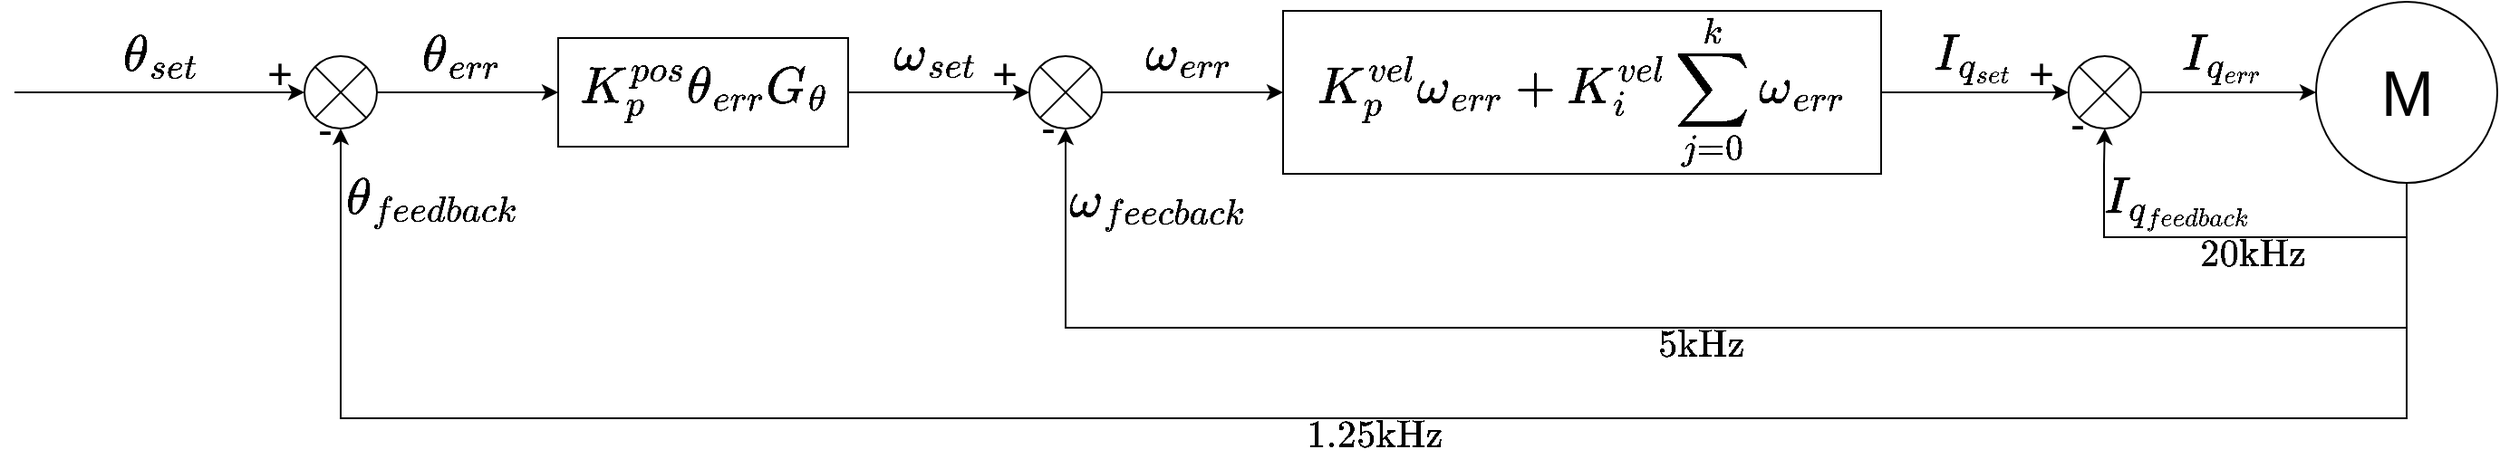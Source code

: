 <mxfile version="24.4.13" type="github">
  <diagram name="第 1 页" id="f8YywHsEjH6FdnHRCllN">
    <mxGraphModel dx="279" dy="192" grid="1" gridSize="10" guides="1" tooltips="1" connect="1" arrows="1" fold="1" page="1" pageScale="1" pageWidth="827" pageHeight="1169" math="1" shadow="0">
      <root>
        <mxCell id="0" />
        <mxCell id="1" parent="0" />
        <mxCell id="HIBAQgxya3U2K_z9rvxj-6" value="&lt;font style=&quot;font-size: 24px;&quot;&gt;$$K_{p}^{vel} \omega_{err} + K_{i}^{vel} \sum_{j = 0}^{k} \omega_{err}$$&lt;/font&gt;" style="rounded=0;whiteSpace=wrap;html=1;" vertex="1" parent="1">
          <mxGeometry x="740" y="255" width="330" height="90" as="geometry" />
        </mxCell>
        <mxCell id="HIBAQgxya3U2K_z9rvxj-3" style="edgeStyle=orthogonalEdgeStyle;rounded=0;orthogonalLoop=1;jettySize=auto;html=1;exitX=1;exitY=0.5;exitDx=0;exitDy=0;entryX=0;entryY=0.5;entryDx=0;entryDy=0;" edge="1" parent="1" source="HIBAQgxya3U2K_z9rvxj-1" target="HIBAQgxya3U2K_z9rvxj-2">
          <mxGeometry relative="1" as="geometry" />
        </mxCell>
        <mxCell id="HIBAQgxya3U2K_z9rvxj-14" value="&lt;font style=&quot;font-size: 24px;&quot;&gt;$$\theta_{err}$$&lt;/font&gt;" style="edgeLabel;html=1;align=center;verticalAlign=middle;resizable=0;points=[];labelBackgroundColor=none;" vertex="1" connectable="0" parent="HIBAQgxya3U2K_z9rvxj-3">
          <mxGeometry x="-0.084" relative="1" as="geometry">
            <mxPoint y="-20" as="offset" />
          </mxGeometry>
        </mxCell>
        <mxCell id="HIBAQgxya3U2K_z9rvxj-1" value="" style="shape=sumEllipse;perimeter=ellipsePerimeter;whiteSpace=wrap;html=1;backgroundOutline=1;" vertex="1" parent="1">
          <mxGeometry x="200" y="280" width="40" height="40" as="geometry" />
        </mxCell>
        <mxCell id="HIBAQgxya3U2K_z9rvxj-5" style="edgeStyle=orthogonalEdgeStyle;rounded=0;orthogonalLoop=1;jettySize=auto;html=1;exitX=1;exitY=0.5;exitDx=0;exitDy=0;entryX=0;entryY=0.5;entryDx=0;entryDy=0;" edge="1" parent="1" source="HIBAQgxya3U2K_z9rvxj-2" target="HIBAQgxya3U2K_z9rvxj-4">
          <mxGeometry relative="1" as="geometry" />
        </mxCell>
        <mxCell id="HIBAQgxya3U2K_z9rvxj-16" value="&lt;font style=&quot;font-size: 24px;&quot;&gt;$$\omega_{set}$$&lt;/font&gt;" style="edgeLabel;html=1;align=center;verticalAlign=middle;resizable=0;points=[];labelBackgroundColor=none;" vertex="1" connectable="0" parent="HIBAQgxya3U2K_z9rvxj-5">
          <mxGeometry x="-0.048" y="1" relative="1" as="geometry">
            <mxPoint y="-19" as="offset" />
          </mxGeometry>
        </mxCell>
        <mxCell id="HIBAQgxya3U2K_z9rvxj-36" value="&lt;font style=&quot;font-size: 24px;&quot;&gt;+&lt;/font&gt;" style="edgeLabel;html=1;align=center;verticalAlign=middle;resizable=0;points=[];labelBackgroundColor=none;" vertex="1" connectable="0" parent="HIBAQgxya3U2K_z9rvxj-5">
          <mxGeometry x="0.72" relative="1" as="geometry">
            <mxPoint y="-10" as="offset" />
          </mxGeometry>
        </mxCell>
        <mxCell id="HIBAQgxya3U2K_z9rvxj-2" value="&lt;font style=&quot;font-size: 24px;&quot;&gt;$$K_{p}^{pos} \theta_{err} G_{\theta}$$&lt;/font&gt;" style="rounded=0;whiteSpace=wrap;html=1;" vertex="1" parent="1">
          <mxGeometry x="340" y="270" width="160" height="60" as="geometry" />
        </mxCell>
        <mxCell id="HIBAQgxya3U2K_z9rvxj-7" style="edgeStyle=orthogonalEdgeStyle;rounded=0;orthogonalLoop=1;jettySize=auto;html=1;exitX=1;exitY=0.5;exitDx=0;exitDy=0;entryX=0;entryY=0.5;entryDx=0;entryDy=0;" edge="1" parent="1" source="HIBAQgxya3U2K_z9rvxj-4" target="HIBAQgxya3U2K_z9rvxj-6">
          <mxGeometry relative="1" as="geometry" />
        </mxCell>
        <mxCell id="HIBAQgxya3U2K_z9rvxj-17" value="&lt;font style=&quot;font-size: 24px;&quot;&gt;$$\omega_{err}$$&lt;/font&gt;" style="edgeLabel;html=1;align=center;verticalAlign=middle;resizable=0;points=[];labelBackgroundColor=none;" vertex="1" connectable="0" parent="HIBAQgxya3U2K_z9rvxj-7">
          <mxGeometry x="-0.069" y="1" relative="1" as="geometry">
            <mxPoint y="-19" as="offset" />
          </mxGeometry>
        </mxCell>
        <mxCell id="HIBAQgxya3U2K_z9rvxj-4" value="" style="shape=sumEllipse;perimeter=ellipsePerimeter;whiteSpace=wrap;html=1;backgroundOutline=1;" vertex="1" parent="1">
          <mxGeometry x="600" y="280" width="40" height="40" as="geometry" />
        </mxCell>
        <mxCell id="HIBAQgxya3U2K_z9rvxj-9" style="edgeStyle=orthogonalEdgeStyle;rounded=0;orthogonalLoop=1;jettySize=auto;html=1;exitX=1;exitY=0.5;exitDx=0;exitDy=0;entryX=0;entryY=0.5;entryDx=0;entryDy=0;" edge="1" parent="1" source="HIBAQgxya3U2K_z9rvxj-6" target="HIBAQgxya3U2K_z9rvxj-8">
          <mxGeometry relative="1" as="geometry" />
        </mxCell>
        <mxCell id="HIBAQgxya3U2K_z9rvxj-18" value="&lt;font style=&quot;font-size: 24px;&quot;&gt;$$I_{q_{set}}$$&lt;/font&gt;" style="edgeLabel;html=1;align=center;verticalAlign=middle;resizable=0;points=[];labelBackgroundColor=none;" vertex="1" connectable="0" parent="HIBAQgxya3U2K_z9rvxj-9">
          <mxGeometry x="-0.02" y="-1" relative="1" as="geometry">
            <mxPoint y="-21" as="offset" />
          </mxGeometry>
        </mxCell>
        <mxCell id="HIBAQgxya3U2K_z9rvxj-38" value="&lt;font style=&quot;font-size: 24px;&quot;&gt;+&lt;/font&gt;" style="edgeLabel;html=1;align=center;verticalAlign=middle;resizable=0;points=[];labelBackgroundColor=none;" vertex="1" connectable="0" parent="HIBAQgxya3U2K_z9rvxj-9">
          <mxGeometry x="0.722" relative="1" as="geometry">
            <mxPoint x="-1" y="-10" as="offset" />
          </mxGeometry>
        </mxCell>
        <mxCell id="HIBAQgxya3U2K_z9rvxj-11" style="edgeStyle=orthogonalEdgeStyle;rounded=0;orthogonalLoop=1;jettySize=auto;html=1;exitX=1;exitY=0.5;exitDx=0;exitDy=0;entryX=0;entryY=0.5;entryDx=0;entryDy=0;" edge="1" parent="1" source="HIBAQgxya3U2K_z9rvxj-8" target="HIBAQgxya3U2K_z9rvxj-10">
          <mxGeometry relative="1" as="geometry" />
        </mxCell>
        <mxCell id="HIBAQgxya3U2K_z9rvxj-19" value="&lt;font style=&quot;font-size: 24px;&quot;&gt;$$I_{q_{err}}$$&lt;/font&gt;" style="edgeLabel;html=1;align=center;verticalAlign=middle;resizable=0;points=[];labelBackgroundColor=none;" vertex="1" connectable="0" parent="HIBAQgxya3U2K_z9rvxj-11">
          <mxGeometry x="-0.082" y="-1" relative="1" as="geometry">
            <mxPoint y="-21" as="offset" />
          </mxGeometry>
        </mxCell>
        <mxCell id="HIBAQgxya3U2K_z9rvxj-8" value="" style="shape=sumEllipse;perimeter=ellipsePerimeter;whiteSpace=wrap;html=1;backgroundOutline=1;" vertex="1" parent="1">
          <mxGeometry x="1173.42" y="280" width="40" height="40" as="geometry" />
        </mxCell>
        <mxCell id="HIBAQgxya3U2K_z9rvxj-20" style="edgeStyle=orthogonalEdgeStyle;rounded=0;orthogonalLoop=1;jettySize=auto;html=1;exitX=0.5;exitY=1;exitDx=0;exitDy=0;entryX=0.5;entryY=1;entryDx=0;entryDy=0;" edge="1" parent="1" source="HIBAQgxya3U2K_z9rvxj-10" target="HIBAQgxya3U2K_z9rvxj-1">
          <mxGeometry relative="1" as="geometry">
            <Array as="points">
              <mxPoint x="1360" y="480" />
              <mxPoint x="220" y="480" />
            </Array>
          </mxGeometry>
        </mxCell>
        <mxCell id="HIBAQgxya3U2K_z9rvxj-26" value="&lt;font style=&quot;font-size: 18px;&quot;&gt;$$1.25\rm{kHz}$$&lt;/font&gt;" style="edgeLabel;html=1;align=center;verticalAlign=middle;resizable=0;points=[];labelBackgroundColor=none;" vertex="1" connectable="0" parent="HIBAQgxya3U2K_z9rvxj-20">
          <mxGeometry x="-0.011" y="1" relative="1" as="geometry">
            <mxPoint x="7" y="9" as="offset" />
          </mxGeometry>
        </mxCell>
        <mxCell id="HIBAQgxya3U2K_z9rvxj-30" value="&lt;font style=&quot;font-size: 24px;&quot;&gt;$$\theta_{feedback}$$&lt;/font&gt;" style="edgeLabel;html=1;align=center;verticalAlign=middle;resizable=0;points=[];labelBackgroundColor=none;" vertex="1" connectable="0" parent="HIBAQgxya3U2K_z9rvxj-20">
          <mxGeometry x="0.887" relative="1" as="geometry">
            <mxPoint x="50" y="-41" as="offset" />
          </mxGeometry>
        </mxCell>
        <mxCell id="HIBAQgxya3U2K_z9rvxj-21" style="edgeStyle=orthogonalEdgeStyle;rounded=0;orthogonalLoop=1;jettySize=auto;html=1;exitX=0.5;exitY=1;exitDx=0;exitDy=0;entryX=0.5;entryY=1;entryDx=0;entryDy=0;" edge="1" parent="1" source="HIBAQgxya3U2K_z9rvxj-10" target="HIBAQgxya3U2K_z9rvxj-4">
          <mxGeometry relative="1" as="geometry">
            <Array as="points">
              <mxPoint x="1360" y="430" />
              <mxPoint x="620" y="430" />
            </Array>
          </mxGeometry>
        </mxCell>
        <mxCell id="HIBAQgxya3U2K_z9rvxj-25" value="&lt;font style=&quot;font-size: 18px;&quot;&gt;$$5\rm{kHz}$$&lt;/font&gt;" style="edgeLabel;html=1;align=center;verticalAlign=middle;resizable=0;points=[];labelBackgroundColor=none;" vertex="1" connectable="0" parent="HIBAQgxya3U2K_z9rvxj-21">
          <mxGeometry x="-0.013" relative="1" as="geometry">
            <mxPoint x="-11" y="10" as="offset" />
          </mxGeometry>
        </mxCell>
        <mxCell id="HIBAQgxya3U2K_z9rvxj-31" value="&lt;font style=&quot;font-size: 24px;&quot;&gt;$$\omega_{feecback}$$&lt;/font&gt;" style="edgeLabel;html=1;align=center;verticalAlign=middle;resizable=0;points=[];labelBackgroundColor=none;" vertex="1" connectable="0" parent="HIBAQgxya3U2K_z9rvxj-21">
          <mxGeometry x="0.803" y="-1" relative="1" as="geometry">
            <mxPoint x="49" y="-51" as="offset" />
          </mxGeometry>
        </mxCell>
        <mxCell id="HIBAQgxya3U2K_z9rvxj-22" style="edgeStyle=orthogonalEdgeStyle;rounded=0;orthogonalLoop=1;jettySize=auto;html=1;exitX=0.5;exitY=1;exitDx=0;exitDy=0;entryX=0.5;entryY=1;entryDx=0;entryDy=0;" edge="1" parent="1" source="HIBAQgxya3U2K_z9rvxj-10" target="HIBAQgxya3U2K_z9rvxj-8">
          <mxGeometry relative="1" as="geometry">
            <Array as="points">
              <mxPoint x="1360" y="380" />
              <mxPoint x="1193" y="380" />
              <mxPoint x="1193" y="340" />
              <mxPoint x="1193" y="340" />
            </Array>
          </mxGeometry>
        </mxCell>
        <mxCell id="HIBAQgxya3U2K_z9rvxj-24" value="&lt;font style=&quot;font-size: 18px;&quot;&gt;$$20\rm{kHz}$$&lt;/font&gt;" style="edgeLabel;html=1;align=center;verticalAlign=middle;resizable=0;points=[];labelBackgroundColor=none;" vertex="1" connectable="0" parent="HIBAQgxya3U2K_z9rvxj-22">
          <mxGeometry x="-0.102" relative="1" as="geometry">
            <mxPoint y="10" as="offset" />
          </mxGeometry>
        </mxCell>
        <mxCell id="HIBAQgxya3U2K_z9rvxj-32" value="&lt;font style=&quot;font-size: 24px;&quot;&gt;$$I_{q_{feedback}}$$&lt;/font&gt;" style="edgeLabel;html=1;align=center;verticalAlign=middle;resizable=0;points=[];labelBackgroundColor=none;" vertex="1" connectable="0" parent="HIBAQgxya3U2K_z9rvxj-22">
          <mxGeometry x="0.739" y="1" relative="1" as="geometry">
            <mxPoint x="41" y="6" as="offset" />
          </mxGeometry>
        </mxCell>
        <mxCell id="HIBAQgxya3U2K_z9rvxj-10" value="M" style="verticalLabelPosition=middle;shadow=0;dashed=0;align=center;html=1;verticalAlign=middle;strokeWidth=1;shape=ellipse;aspect=fixed;fontSize=35;" vertex="1" parent="1">
          <mxGeometry x="1310" y="250" width="100" height="100" as="geometry" />
        </mxCell>
        <mxCell id="HIBAQgxya3U2K_z9rvxj-12" value="" style="endArrow=classic;html=1;rounded=0;" edge="1" parent="1">
          <mxGeometry width="50" height="50" relative="1" as="geometry">
            <mxPoint x="40" y="300" as="sourcePoint" />
            <mxPoint x="200" y="300" as="targetPoint" />
          </mxGeometry>
        </mxCell>
        <mxCell id="HIBAQgxya3U2K_z9rvxj-13" value="&lt;font style=&quot;font-size: 24px;&quot;&gt;$$\theta_{set}$$&lt;/font&gt;" style="edgeLabel;html=1;align=center;verticalAlign=middle;resizable=0;points=[];labelBackgroundColor=none;" vertex="1" connectable="0" parent="HIBAQgxya3U2K_z9rvxj-12">
          <mxGeometry x="0.006" y="3" relative="1" as="geometry">
            <mxPoint y="-17" as="offset" />
          </mxGeometry>
        </mxCell>
        <mxCell id="HIBAQgxya3U2K_z9rvxj-34" value="&lt;font style=&quot;font-size: 24px;&quot;&gt;+&lt;/font&gt;" style="edgeLabel;html=1;align=center;verticalAlign=middle;resizable=0;points=[];labelBackgroundColor=none;" vertex="1" connectable="0" parent="HIBAQgxya3U2K_z9rvxj-12">
          <mxGeometry x="0.678" relative="1" as="geometry">
            <mxPoint x="12" y="-10" as="offset" />
          </mxGeometry>
        </mxCell>
        <mxCell id="HIBAQgxya3U2K_z9rvxj-35" value="&lt;font style=&quot;font-size: 24px;&quot;&gt;-&lt;/font&gt;" style="edgeLabel;html=1;align=center;verticalAlign=middle;resizable=0;points=[];labelBackgroundColor=none;" vertex="1" connectable="0" parent="1">
          <mxGeometry x="213.997" y="320" as="geometry">
            <mxPoint x="-3" y="1" as="offset" />
          </mxGeometry>
        </mxCell>
        <mxCell id="HIBAQgxya3U2K_z9rvxj-37" value="&lt;font style=&quot;font-size: 24px;&quot;&gt;-&lt;/font&gt;" style="edgeLabel;html=1;align=center;verticalAlign=middle;resizable=0;points=[];labelBackgroundColor=none;" vertex="1" connectable="0" parent="1">
          <mxGeometry x="610.002" y="320.0" as="geometry" />
        </mxCell>
        <mxCell id="HIBAQgxya3U2K_z9rvxj-39" value="&lt;font style=&quot;font-size: 24px;&quot;&gt;-&lt;/font&gt;" style="edgeLabel;html=1;align=center;verticalAlign=middle;resizable=0;points=[];labelBackgroundColor=none;" vertex="1" connectable="0" parent="1">
          <mxGeometry x="1030.0" y="290" as="geometry">
            <mxPoint x="148" y="28" as="offset" />
          </mxGeometry>
        </mxCell>
      </root>
    </mxGraphModel>
  </diagram>
</mxfile>
